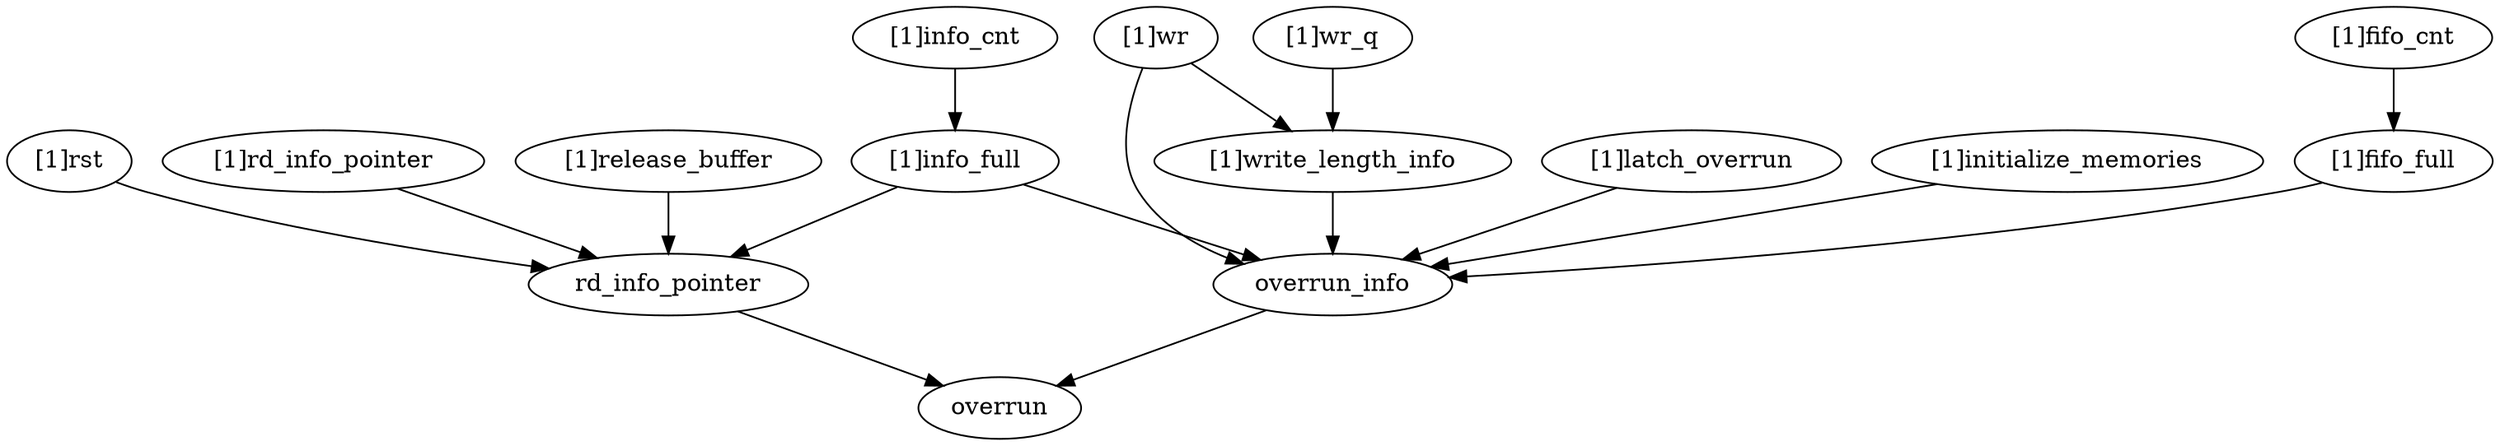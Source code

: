 strict digraph "" {
	"[1]fifo_full"	 [complexity=10,
		importance=0.114993225928,
		rank=0.0114993225928];
	overrun_info	 [complexity=3,
		importance=0.0871077294354,
		rank=0.0290359098118];
	"[1]fifo_full" -> overrun_info;
	rd_info_pointer	 [complexity=3,
		importance=0.0697076827624,
		rank=0.0232358942541];
	overrun	 [complexity=0,
		importance=0.0438527599579,
		rank=0.0];
	rd_info_pointer -> overrun;
	"[1]rst"	 [complexity=4,
		importance=0.158408552414,
		rank=0.0396021381035];
	"[1]rst" -> rd_info_pointer;
	"[1]wr"	 [complexity=9,
		importance=0.136754850444,
		rank=0.0151949833827];
	"[1]write_length_info"	 [complexity=6,
		importance=0.117761663555,
		rank=0.0196269439259];
	"[1]wr" -> "[1]write_length_info";
	"[1]wr" -> overrun_info;
	"[1]wr_q"	 [complexity=9,
		importance=0.139622095267,
		rank=0.0155135661408];
	"[1]wr_q" -> "[1]write_length_info";
	"[1]rd_info_pointer"	 [complexity=6,
		importance=0.0955626055669,
		rank=0.0159271009278];
	"[1]rd_info_pointer" -> rd_info_pointer;
	"[1]info_full"	 [complexity=5,
		importance=0.0961716173843,
		rank=0.0192343234769];
	"[1]info_full" -> rd_info_pointer;
	"[1]info_full" -> overrun_info;
	"[1]write_length_info" -> overrun_info;
	"[1]release_buffer"	 [complexity=5,
		importance=0.0887008696515,
		rank=0.0177401739303];
	"[1]release_buffer" -> rd_info_pointer;
	"[1]info_cnt"	 [complexity=7,
		importance=0.155936278962,
		rank=0.0222766112803];
	"[1]info_cnt" -> "[1]info_full";
	"[1]latch_overrun"	 [complexity=10,
		importance=0.113304090428,
		rank=0.0113304090428];
	"[1]latch_overrun" -> overrun_info;
	"[1]fifo_cnt"	 [complexity=12,
		importance=0.203915648653,
		rank=0.0169929707211];
	"[1]fifo_cnt" -> "[1]fifo_full";
	"[1]initialize_memories"	 [complexity=13,
		importance=0.205925709718,
		rank=0.0158404392091];
	"[1]initialize_memories" -> overrun_info;
	overrun_info -> overrun;
}

